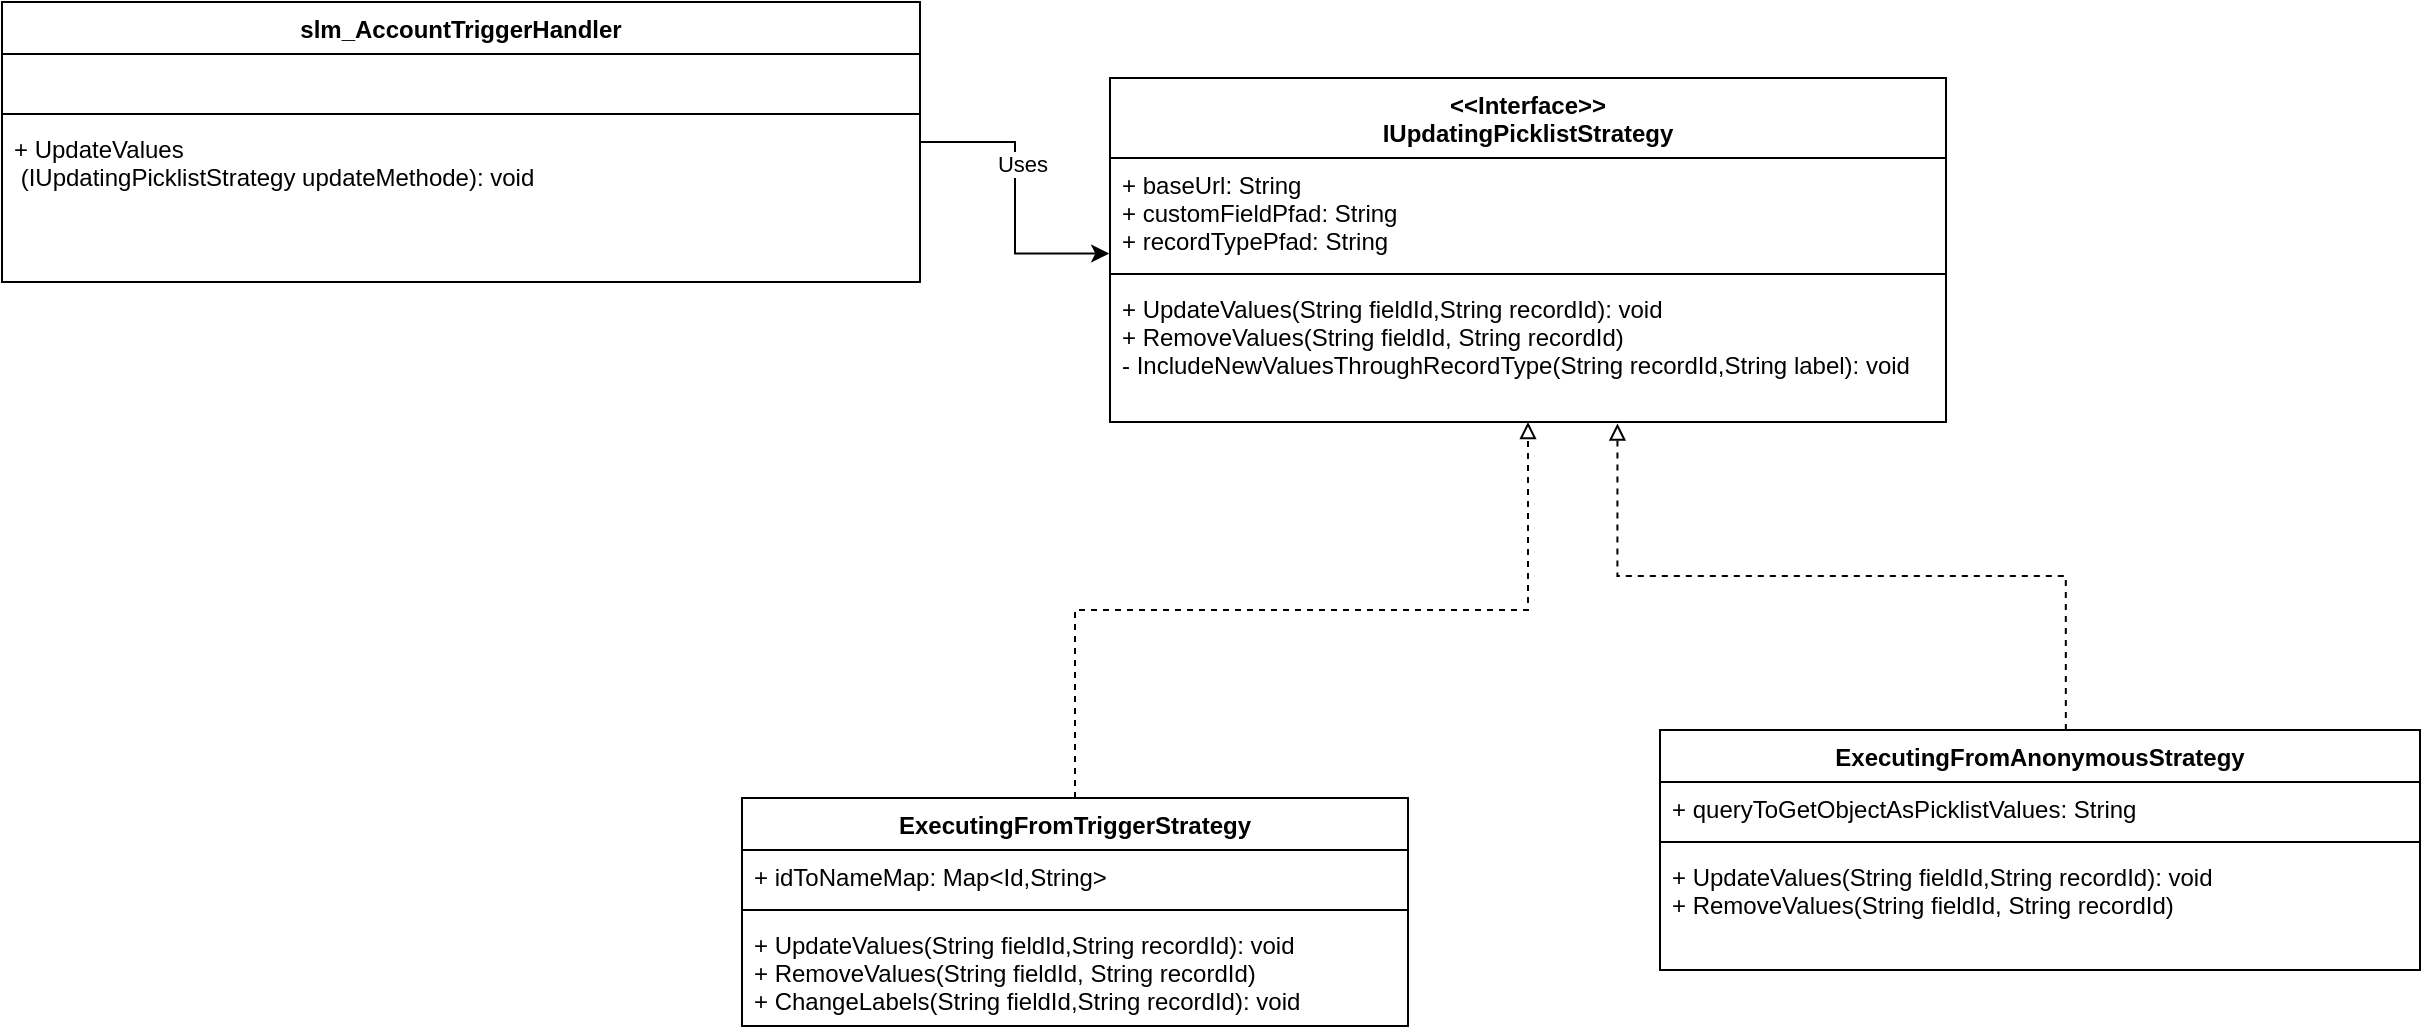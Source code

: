 <mxfile version="14.7.6" type="github">
  <diagram id="QViLeHLDrhday703b7fY" name="Page-1">
    <mxGraphModel dx="1810" dy="956" grid="0" gridSize="10" guides="1" tooltips="1" connect="1" arrows="1" fold="1" page="0" pageScale="1" pageWidth="827" pageHeight="1169" math="0" shadow="0">
      <root>
        <mxCell id="0" />
        <mxCell id="1" parent="0" />
        <mxCell id="MdjrQjjgcwomE5C_Bdvl-35" style="edgeStyle=orthogonalEdgeStyle;rounded=0;orthogonalLoop=1;jettySize=auto;html=1;entryX=-0.001;entryY=0.885;entryDx=0;entryDy=0;entryPerimeter=0;" parent="1" source="MdjrQjjgcwomE5C_Bdvl-1" target="MdjrQjjgcwomE5C_Bdvl-14" edge="1">
          <mxGeometry relative="1" as="geometry" />
        </mxCell>
        <mxCell id="MdjrQjjgcwomE5C_Bdvl-36" value="Uses" style="edgeLabel;html=1;align=center;verticalAlign=middle;resizable=0;points=[];" parent="MdjrQjjgcwomE5C_Bdvl-35" vertex="1" connectable="0">
          <mxGeometry x="-0.231" y="3" relative="1" as="geometry">
            <mxPoint as="offset" />
          </mxGeometry>
        </mxCell>
        <mxCell id="MdjrQjjgcwomE5C_Bdvl-1" value="slm_AccountTriggerHandler" style="swimlane;fontStyle=1;align=center;verticalAlign=top;childLayout=stackLayout;horizontal=1;startSize=26;horizontalStack=0;resizeParent=1;resizeParentMax=0;resizeLast=0;collapsible=1;marginBottom=0;" parent="1" vertex="1">
          <mxGeometry x="-344" y="-208" width="459" height="140" as="geometry" />
        </mxCell>
        <mxCell id="MdjrQjjgcwomE5C_Bdvl-2" value=" " style="text;strokeColor=none;fillColor=none;align=left;verticalAlign=top;spacingLeft=4;spacingRight=4;overflow=hidden;rotatable=0;points=[[0,0.5],[1,0.5]];portConstraint=eastwest;" parent="MdjrQjjgcwomE5C_Bdvl-1" vertex="1">
          <mxGeometry y="26" width="459" height="26" as="geometry" />
        </mxCell>
        <mxCell id="MdjrQjjgcwomE5C_Bdvl-3" value="" style="line;strokeWidth=1;fillColor=none;align=left;verticalAlign=middle;spacingTop=-1;spacingLeft=3;spacingRight=3;rotatable=0;labelPosition=right;points=[];portConstraint=eastwest;" parent="MdjrQjjgcwomE5C_Bdvl-1" vertex="1">
          <mxGeometry y="52" width="459" height="8" as="geometry" />
        </mxCell>
        <mxCell id="MdjrQjjgcwomE5C_Bdvl-4" value="+ UpdateValues&#xa; (IUpdatingPicklistStrategy updateMethode): void" style="text;strokeColor=none;fillColor=none;align=left;verticalAlign=top;spacingLeft=4;spacingRight=4;overflow=hidden;rotatable=0;points=[[0,0.5],[1,0.5]];portConstraint=eastwest;" parent="MdjrQjjgcwomE5C_Bdvl-1" vertex="1">
          <mxGeometry y="60" width="459" height="80" as="geometry" />
        </mxCell>
        <mxCell id="MdjrQjjgcwomE5C_Bdvl-17" style="edgeStyle=orthogonalEdgeStyle;rounded=0;orthogonalLoop=1;jettySize=auto;html=1;exitX=0.5;exitY=0;exitDx=0;exitDy=0;dashed=1;endArrow=block;endFill=0;" parent="1" source="MdjrQjjgcwomE5C_Bdvl-27" target="MdjrQjjgcwomE5C_Bdvl-13" edge="1">
          <mxGeometry relative="1" as="geometry">
            <mxPoint x="250" y="200" as="sourcePoint" />
          </mxGeometry>
        </mxCell>
        <mxCell id="MdjrQjjgcwomE5C_Bdvl-18" style="edgeStyle=orthogonalEdgeStyle;rounded=0;orthogonalLoop=1;jettySize=auto;html=1;exitX=0.534;exitY=0;exitDx=0;exitDy=0;exitPerimeter=0;dashed=1;endArrow=block;endFill=0;entryX=0.607;entryY=1.011;entryDx=0;entryDy=0;entryPerimeter=0;" parent="1" source="MdjrQjjgcwomE5C_Bdvl-31" target="MdjrQjjgcwomE5C_Bdvl-16" edge="1">
          <mxGeometry relative="1" as="geometry">
            <mxPoint x="605" y="200" as="sourcePoint" />
            <mxPoint x="464" y="46" as="targetPoint" />
          </mxGeometry>
        </mxCell>
        <mxCell id="MdjrQjjgcwomE5C_Bdvl-13" value="&lt;&lt;Interface&gt;&gt;&#xa;IUpdatingPicklistStrategy" style="swimlane;fontStyle=1;align=center;verticalAlign=top;childLayout=stackLayout;horizontal=1;startSize=40;horizontalStack=0;resizeParent=1;resizeParentMax=0;resizeLast=0;collapsible=1;marginBottom=0;" parent="1" vertex="1">
          <mxGeometry x="210" y="-170" width="418" height="172" as="geometry" />
        </mxCell>
        <mxCell id="MdjrQjjgcwomE5C_Bdvl-14" value="+ baseUrl: String&#xa;+ customFieldPfad: String&#xa;+ recordTypePfad: String" style="text;strokeColor=none;fillColor=none;align=left;verticalAlign=top;spacingLeft=4;spacingRight=4;overflow=hidden;rotatable=0;points=[[0,0.5],[1,0.5]];portConstraint=eastwest;" parent="MdjrQjjgcwomE5C_Bdvl-13" vertex="1">
          <mxGeometry y="40" width="418" height="54" as="geometry" />
        </mxCell>
        <mxCell id="MdjrQjjgcwomE5C_Bdvl-15" value="" style="line;strokeWidth=1;fillColor=none;align=left;verticalAlign=middle;spacingTop=-1;spacingLeft=3;spacingRight=3;rotatable=0;labelPosition=right;points=[];portConstraint=eastwest;" parent="MdjrQjjgcwomE5C_Bdvl-13" vertex="1">
          <mxGeometry y="94" width="418" height="8" as="geometry" />
        </mxCell>
        <mxCell id="MdjrQjjgcwomE5C_Bdvl-16" value="+ UpdateValues(String fieldId,String recordId): void&#xa;+ RemoveValues(String fieldId, String recordId)&#xa;- IncludeNewValuesThroughRecordType(String recordId,String label): void" style="text;strokeColor=none;fillColor=none;align=left;verticalAlign=top;spacingLeft=4;spacingRight=4;overflow=hidden;rotatable=0;points=[[0,0.5],[1,0.5]];portConstraint=eastwest;" parent="MdjrQjjgcwomE5C_Bdvl-13" vertex="1">
          <mxGeometry y="102" width="418" height="70" as="geometry" />
        </mxCell>
        <mxCell id="MdjrQjjgcwomE5C_Bdvl-27" value="ExecutingFromTriggerStrategy" style="swimlane;fontStyle=1;align=center;verticalAlign=top;childLayout=stackLayout;horizontal=1;startSize=26;horizontalStack=0;resizeParent=1;resizeParentMax=0;resizeLast=0;collapsible=1;marginBottom=0;" parent="1" vertex="1">
          <mxGeometry x="26" y="190" width="333" height="114" as="geometry" />
        </mxCell>
        <mxCell id="MdjrQjjgcwomE5C_Bdvl-28" value="+ idToNameMap: Map&lt;Id,String&gt;" style="text;strokeColor=none;fillColor=none;align=left;verticalAlign=top;spacingLeft=4;spacingRight=4;overflow=hidden;rotatable=0;points=[[0,0.5],[1,0.5]];portConstraint=eastwest;" parent="MdjrQjjgcwomE5C_Bdvl-27" vertex="1">
          <mxGeometry y="26" width="333" height="26" as="geometry" />
        </mxCell>
        <mxCell id="MdjrQjjgcwomE5C_Bdvl-29" value="" style="line;strokeWidth=1;fillColor=none;align=left;verticalAlign=middle;spacingTop=-1;spacingLeft=3;spacingRight=3;rotatable=0;labelPosition=right;points=[];portConstraint=eastwest;" parent="MdjrQjjgcwomE5C_Bdvl-27" vertex="1">
          <mxGeometry y="52" width="333" height="8" as="geometry" />
        </mxCell>
        <mxCell id="MdjrQjjgcwomE5C_Bdvl-34" value="+ UpdateValues(String fieldId,String recordId): void&#xa;+ RemoveValues(String fieldId, String recordId)&#xa;+ ChangeLabels(String fieldId,String recordId): void" style="text;strokeColor=none;fillColor=none;align=left;verticalAlign=top;spacingLeft=4;spacingRight=4;overflow=hidden;rotatable=0;points=[[0,0.5],[1,0.5]];portConstraint=eastwest;" parent="MdjrQjjgcwomE5C_Bdvl-27" vertex="1">
          <mxGeometry y="60" width="333" height="54" as="geometry" />
        </mxCell>
        <mxCell id="MdjrQjjgcwomE5C_Bdvl-31" value="ExecutingFromAnonymousStrategy" style="swimlane;fontStyle=1;align=center;verticalAlign=top;childLayout=stackLayout;horizontal=1;startSize=26;horizontalStack=0;resizeParent=1;resizeParentMax=0;resizeLast=0;collapsible=1;marginBottom=0;" parent="1" vertex="1">
          <mxGeometry x="485" y="156" width="380" height="120" as="geometry" />
        </mxCell>
        <mxCell id="MdjrQjjgcwomE5C_Bdvl-32" value="+ queryToGetObjectAsPicklistValues: String" style="text;strokeColor=none;fillColor=none;align=left;verticalAlign=top;spacingLeft=4;spacingRight=4;overflow=hidden;rotatable=0;points=[[0,0.5],[1,0.5]];portConstraint=eastwest;" parent="MdjrQjjgcwomE5C_Bdvl-31" vertex="1">
          <mxGeometry y="26" width="380" height="26" as="geometry" />
        </mxCell>
        <mxCell id="MdjrQjjgcwomE5C_Bdvl-33" value="" style="line;strokeWidth=1;fillColor=none;align=left;verticalAlign=middle;spacingTop=-1;spacingLeft=3;spacingRight=3;rotatable=0;labelPosition=right;points=[];portConstraint=eastwest;" parent="MdjrQjjgcwomE5C_Bdvl-31" vertex="1">
          <mxGeometry y="52" width="380" height="8" as="geometry" />
        </mxCell>
        <mxCell id="MdjrQjjgcwomE5C_Bdvl-30" value="+ UpdateValues(String fieldId,String recordId): void&#xa;+ RemoveValues(String fieldId, String recordId)" style="text;strokeColor=none;fillColor=none;align=left;verticalAlign=top;spacingLeft=4;spacingRight=4;overflow=hidden;rotatable=0;points=[[0,0.5],[1,0.5]];portConstraint=eastwest;" parent="MdjrQjjgcwomE5C_Bdvl-31" vertex="1">
          <mxGeometry y="60" width="380" height="60" as="geometry" />
        </mxCell>
      </root>
    </mxGraphModel>
  </diagram>
</mxfile>
